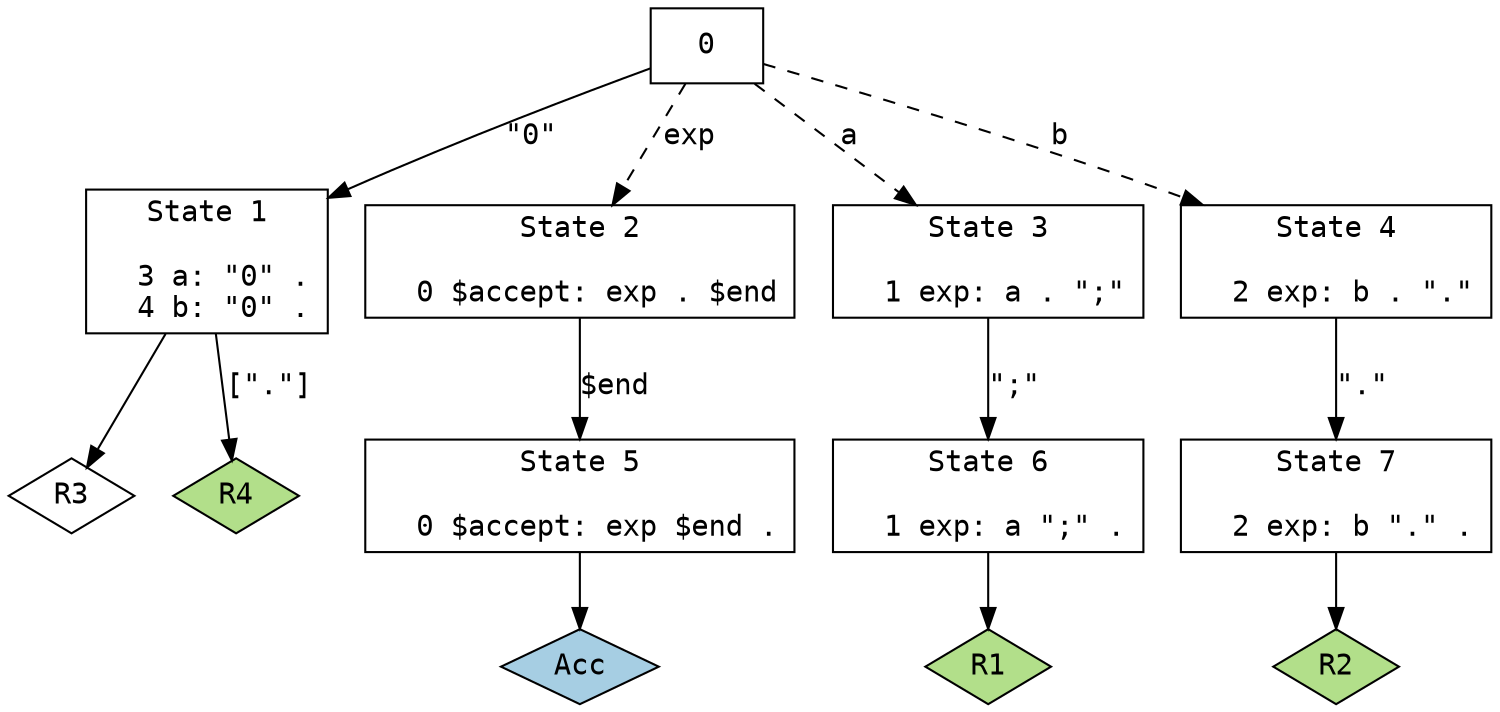 digraph "example.y"
{
  node [fontname = courier, shape = box, colorscheme = paired6]
  edge [fontname = courier]

  0 -> 1 [style=solid label="\"0\""]
  0 -> 2 [style=dashed label="exp"]
  0 -> 3 [style=dashed label="a"]
  0 -> 4 [style=dashed label="b"]
  1 [label="State 1\n\l  3 a: \"0\" .\l  4 b: \"0\" .\l"]
  1 -> "1R3" [style=solid]
 "1R3" [label="R3", fillcolor=3, shape=diamond, styale=filled]
  1 -> "1R4" [label="[\".\"]", style=solid]
 "1R4" [label="R4", fillcolor=3, shape=diamond, style=filled]
  2 [label="State 2\n\l  0 $accept: exp . $end\l"]
  2 -> 5 [style=solid label="$end"]
  3 [label="State 3\n\l  1 exp: a . \";\"\l"]
  3 -> 6 [style=solid label="\";\""]
  4 [label="State 4\n\l  2 exp: b . \".\"\l"]
  4 -> 7 [style=solid label="\".\""]
  5 [label="State 5\n\l  0 $accept: exp $end .\l"]
  5 -> "5R0" [style=solid]
 "5R0" [label="Acc", fillcolor=1, shape=diamond, style=filled]
  6 [label="State 6\n\l  1 exp: a \";\" .\l"]
  6 -> "6R1" [style=solid]
 "6R1" [label="R1", fillcolor=3, shape=diamond, style=filled]
  7 [label="State 7\n\l  2 exp: b \".\" .\l"]
  7 -> "7R2" [style=solid]
 "7R2" [label="R2", fillcolor=3, shape=diamond, style=filled]
}